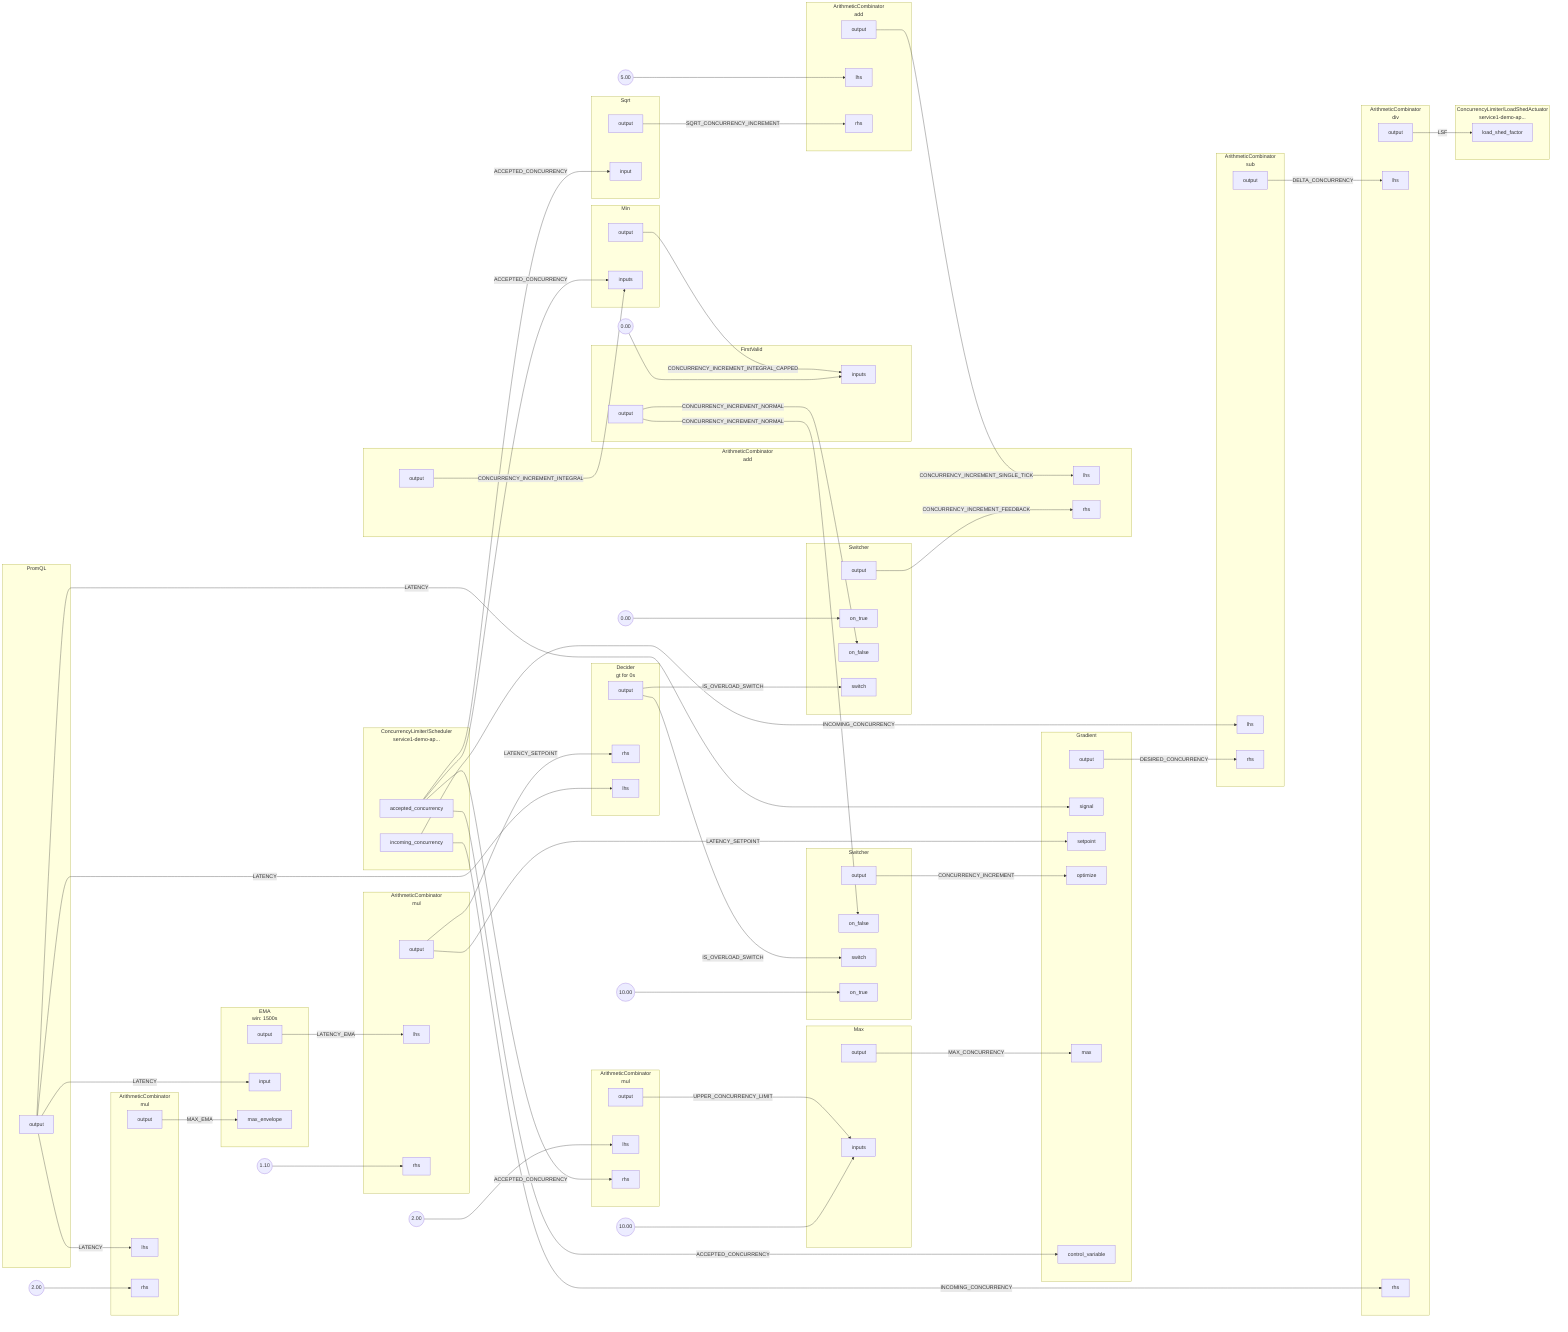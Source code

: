 flowchart LR
subgraph 0[<center>ArithmeticCombinator<br/>mul</center>]
subgraph 0_inports[ ]
style 0_inports fill:none,stroke:none
0lhs[lhs]
0rhs[rhs]
end
subgraph 0_outports[ ]
style 0_outports fill:none,stroke:none
0output[output]
end
end
FakeConstant0((2.00))
FakeConstant0 --> 0rhs
subgraph 1[<center>ArithmeticCombinator<br/>mul</center>]
subgraph 1_inports[ ]
style 1_inports fill:none,stroke:none
1lhs[lhs]
1rhs[rhs]
end
subgraph 1_outports[ ]
style 1_outports fill:none,stroke:none
1output[output]
end
end
FakeConstant1((1.10))
FakeConstant1 --> 1rhs
subgraph 2[<center>ArithmeticCombinator<br/>sub</center>]
subgraph 2_inports[ ]
style 2_inports fill:none,stroke:none
2lhs[lhs]
2rhs[rhs]
end
subgraph 2_outports[ ]
style 2_outports fill:none,stroke:none
2output[output]
end
end
subgraph 3[<center>ArithmeticCombinator<br/>div</center>]
subgraph 3_inports[ ]
style 3_inports fill:none,stroke:none
3lhs[lhs]
3rhs[rhs]
end
subgraph 3_outports[ ]
style 3_outports fill:none,stroke:none
3output[output]
end
end
subgraph 4[<center>ArithmeticCombinator<br/>mul</center>]
subgraph 4_inports[ ]
style 4_inports fill:none,stroke:none
4lhs[lhs]
4rhs[rhs]
end
subgraph 4_outports[ ]
style 4_outports fill:none,stroke:none
4output[output]
end
end
FakeConstant2((2.00))
FakeConstant2 --> 4lhs
subgraph 5[<center>ArithmeticCombinator<br/>add</center>]
subgraph 5_inports[ ]
style 5_inports fill:none,stroke:none
5lhs[lhs]
5rhs[rhs]
end
subgraph 5_outports[ ]
style 5_outports fill:none,stroke:none
5output[output]
end
end
FakeConstant3((5.00))
FakeConstant3 --> 5lhs
subgraph 6[<center>ArithmeticCombinator<br/>add</center>]
subgraph 6_inports[ ]
style 6_inports fill:none,stroke:none
6lhs[lhs]
6rhs[rhs]
end
subgraph 6_outports[ ]
style 6_outports fill:none,stroke:none
6output[output]
end
end
subgraph 7[Min]
subgraph 7_inports[ ]
style 7_inports fill:none,stroke:none
7inputs[inputs]
7inputs[inputs]
end
subgraph 7_outports[ ]
style 7_outports fill:none,stroke:none
7output[output]
end
end
subgraph 8[FirstValid]
subgraph 8_inports[ ]
style 8_inports fill:none,stroke:none
8inputs[inputs]
8inputs[inputs]
end
subgraph 8_outports[ ]
style 8_outports fill:none,stroke:none
8output[output]
end
end
FakeConstant4((0.00))
FakeConstant4 --> 8inputs
subgraph 9[Max]
subgraph 9_inports[ ]
style 9_inports fill:none,stroke:none
9inputs[inputs]
9inputs[inputs]
end
subgraph 9_outports[ ]
style 9_outports fill:none,stroke:none
9output[output]
end
end
FakeConstant5((10.00))
FakeConstant5 --> 9inputs
subgraph 10[Sqrt]
subgraph 10_inports[ ]
style 10_inports fill:none,stroke:none
10input[input]
end
subgraph 10_outports[ ]
style 10_outports fill:none,stroke:none
10output[output]
end
end
subgraph 11[PromQL]
subgraph 11_outports[ ]
style 11_outports fill:none,stroke:none
11output[output]
end
end
subgraph 12[<center>EMA<br/>win: 1500s</center>]
subgraph 12_inports[ ]
style 12_inports fill:none,stroke:none
12input[input]
12max_envelope[max_envelope]
end
subgraph 12_outports[ ]
style 12_outports fill:none,stroke:none
12output[output]
end
end
subgraph 13[Gradient]
subgraph 13_inports[ ]
style 13_inports fill:none,stroke:none
13signal[signal]
13setpoint[setpoint]
13optimize[optimize]
13max[max]
13control_variable[control_variable]
end
subgraph 13_outports[ ]
style 13_outports fill:none,stroke:none
13output[output]
end
end
subgraph 14.Scheduler[<center>ConcurrencyLimiter/Scheduler<br/>service1-demo-ap...</center>]
subgraph 14.Scheduler_outports[ ]
style 14.Scheduler_outports fill:none,stroke:none
14.Scheduleraccepted_concurrency[accepted_concurrency]
14.Schedulerincoming_concurrency[incoming_concurrency]
end
end
subgraph 14.LoadShedActuator[<center>ConcurrencyLimiter/LoadShedActuator<br/>service1-demo-ap...</center>]
subgraph 14.LoadShedActuator_inports[ ]
style 14.LoadShedActuator_inports fill:none,stroke:none
14.LoadShedActuatorload_shed_factor[load_shed_factor]
end
end
subgraph 17[Switcher]
subgraph 17_inports[ ]
style 17_inports fill:none,stroke:none
17on_true[on_true]
17on_false[on_false]
17switch[switch]
end
subgraph 17_outports[ ]
style 17_outports fill:none,stroke:none
17output[output]
end
end
FakeConstant6((0.00))
FakeConstant6 --> 17on_true
subgraph 16[Switcher]
subgraph 16_inports[ ]
style 16_inports fill:none,stroke:none
16on_false[on_false]
16switch[switch]
16on_true[on_true]
end
subgraph 16_outports[ ]
style 16_outports fill:none,stroke:none
16output[output]
end
end
FakeConstant7((10.00))
FakeConstant7 --> 16on_true
subgraph 15[<center>Decider<br/>gt for 0s</center>]
subgraph 15_inports[ ]
style 15_inports fill:none,stroke:none
15rhs[rhs]
15lhs[lhs]
end
subgraph 15_outports[ ]
style 15_outports fill:none,stroke:none
15output[output]
end
end
12output --> |LATENCY_EMA| 1lhs
14.Schedulerincoming_concurrency --> |INCOMING_CONCURRENCY| 2lhs
14.Schedulerincoming_concurrency --> |INCOMING_CONCURRENCY| 3rhs
17output --> |CONCURRENCY_INCREMENT_FEEDBACK| 6rhs
6output --> |CONCURRENCY_INCREMENT_INTEGRAL| 7inputs
3output --> |LSF| 14.LoadShedActuatorload_shed_factor
8output --> |CONCURRENCY_INCREMENT_NORMAL| 16on_false
8output --> |CONCURRENCY_INCREMENT_NORMAL| 17on_false
9output --> |MAX_CONCURRENCY| 13max
15output --> |IS_OVERLOAD_SWITCH| 16switch
15output --> |IS_OVERLOAD_SWITCH| 17switch
16output --> |CONCURRENCY_INCREMENT| 13optimize
0output --> |MAX_EMA| 12max_envelope
4output --> |UPPER_CONCURRENCY_LIMIT| 9inputs
5output --> |CONCURRENCY_INCREMENT_SINGLE_TICK| 6lhs
7output --> |CONCURRENCY_INCREMENT_INTEGRAL_CAPPED| 8inputs
10output --> |SQRT_CONCURRENCY_INCREMENT| 5rhs
11output --> |LATENCY| 0lhs
11output --> |LATENCY| 12input
11output --> |LATENCY| 13signal
11output --> |LATENCY| 15lhs
13output --> |DESIRED_CONCURRENCY| 2rhs
2output --> |DELTA_CONCURRENCY| 3lhs
14.Scheduleraccepted_concurrency --> |ACCEPTED_CONCURRENCY| 4rhs
14.Scheduleraccepted_concurrency --> |ACCEPTED_CONCURRENCY| 7inputs
14.Scheduleraccepted_concurrency --> |ACCEPTED_CONCURRENCY| 10input
14.Scheduleraccepted_concurrency --> |ACCEPTED_CONCURRENCY| 13control_variable
1output --> |LATENCY_SETPOINT| 13setpoint
1output --> |LATENCY_SETPOINT| 15rhs